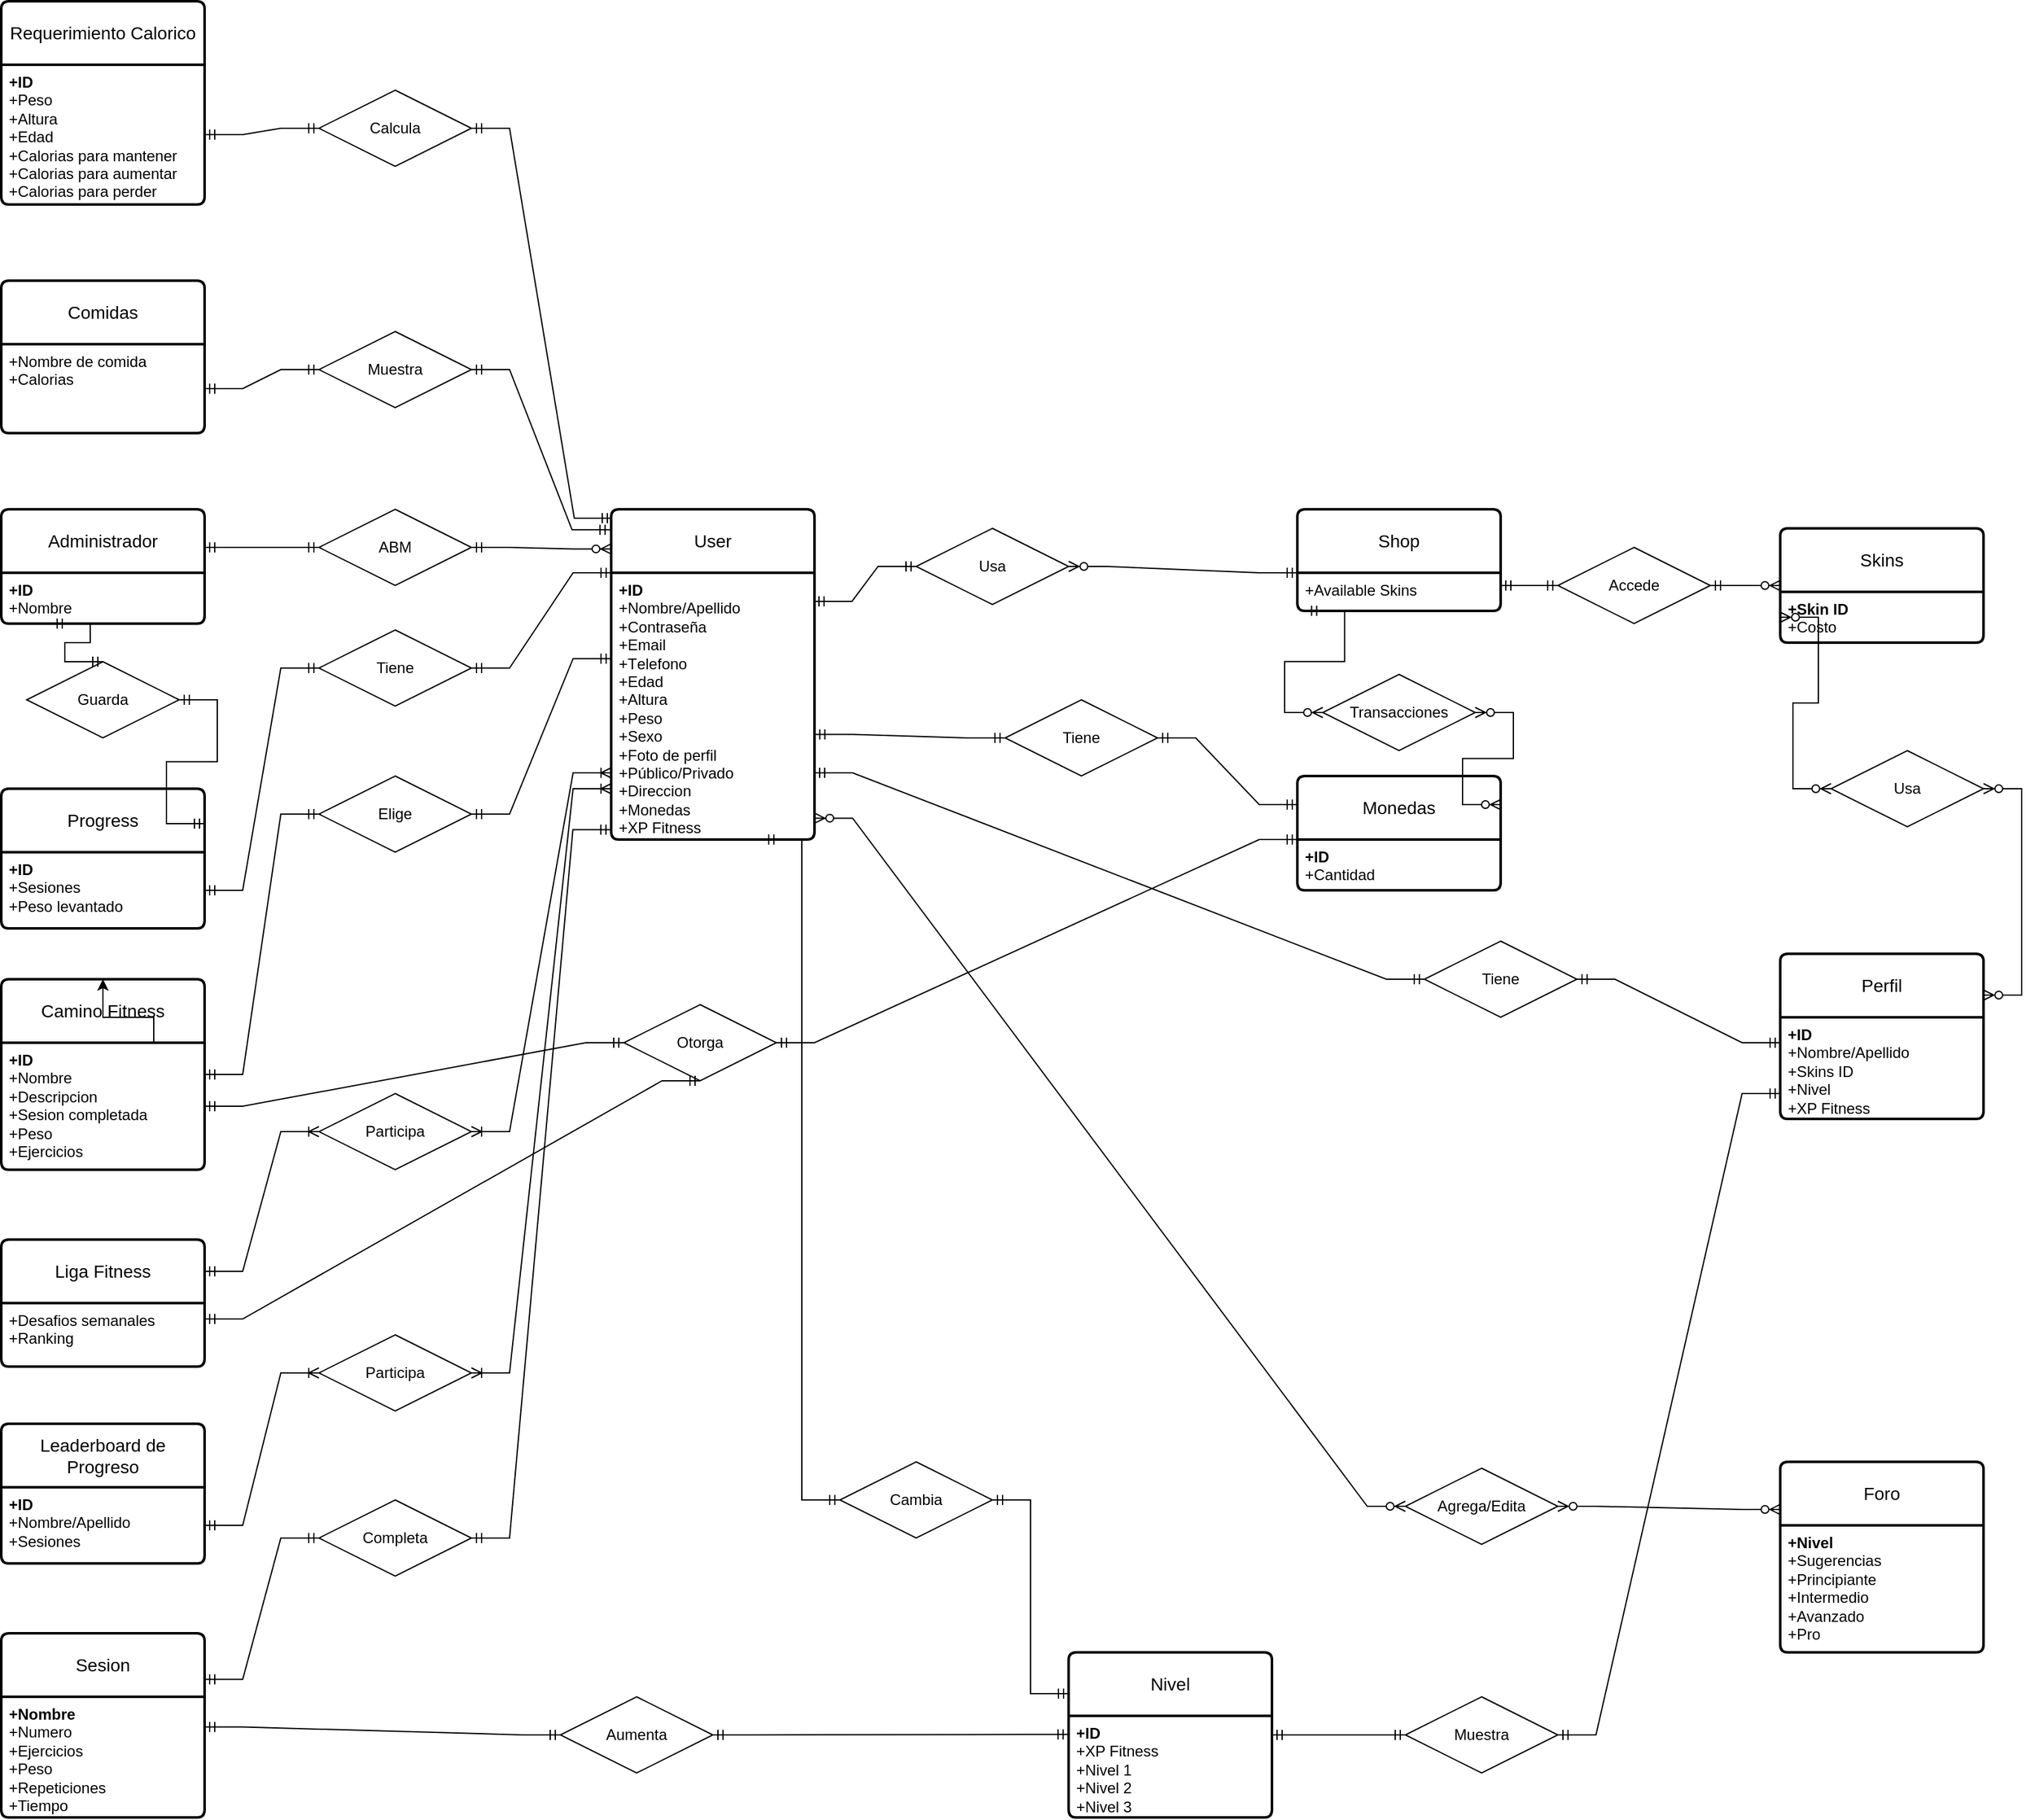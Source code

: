 <mxfile version="26.1.1">
  <diagram name="Page-1" id="UYk_7OX0EDJJeDHEVzLT">
    <mxGraphModel dx="4968" dy="5288" grid="1" gridSize="10" guides="1" tooltips="1" connect="1" arrows="1" fold="1" page="1" pageScale="1" pageWidth="850" pageHeight="1100" math="0" shadow="0">
      <root>
        <mxCell id="0" />
        <mxCell id="1" parent="0" />
        <mxCell id="oUaAyh6fzebVkO_aCxSh-33" value="Administrador" style="swimlane;childLayout=stackLayout;horizontal=1;startSize=50;horizontalStack=0;rounded=1;fontSize=14;fontStyle=0;strokeWidth=2;resizeParent=0;resizeLast=1;shadow=0;dashed=0;align=center;arcSize=4;whiteSpace=wrap;html=1;" parent="1" vertex="1">
          <mxGeometry x="620" y="-1350" width="160" height="90" as="geometry" />
        </mxCell>
        <mxCell id="oUaAyh6fzebVkO_aCxSh-34" value="&lt;b&gt;+ID&lt;/b&gt;&lt;div&gt;+Nombre&lt;/div&gt;" style="align=left;strokeColor=none;fillColor=none;spacingLeft=4;spacingRight=4;fontSize=12;verticalAlign=top;resizable=0;rotatable=0;part=1;html=1;whiteSpace=wrap;" parent="oUaAyh6fzebVkO_aCxSh-33" vertex="1">
          <mxGeometry y="50" width="160" height="40" as="geometry" />
        </mxCell>
        <mxCell id="oUaAyh6fzebVkO_aCxSh-42" style="edgeStyle=orthogonalEdgeStyle;rounded=0;orthogonalLoop=1;jettySize=auto;html=1;exitX=0.5;exitY=1;exitDx=0;exitDy=0;" parent="oUaAyh6fzebVkO_aCxSh-33" source="oUaAyh6fzebVkO_aCxSh-34" target="oUaAyh6fzebVkO_aCxSh-34" edge="1">
          <mxGeometry relative="1" as="geometry" />
        </mxCell>
        <mxCell id="oUaAyh6fzebVkO_aCxSh-35" value="User" style="swimlane;childLayout=stackLayout;horizontal=1;startSize=50;horizontalStack=0;rounded=1;fontSize=14;fontStyle=0;strokeWidth=2;resizeParent=0;resizeLast=1;shadow=0;dashed=0;align=center;arcSize=4;whiteSpace=wrap;html=1;" parent="1" vertex="1">
          <mxGeometry x="1100" y="-1350" width="160" height="260" as="geometry" />
        </mxCell>
        <mxCell id="oUaAyh6fzebVkO_aCxSh-36" value="&lt;div&gt;&lt;span style=&quot;font-family: Arial, sans-serif; white-space-collapse: preserve;&quot;&gt;&lt;b style=&quot;&quot;&gt;&lt;font&gt;+ID&lt;/font&gt;&lt;/b&gt;&lt;/span&gt;&lt;/div&gt;&lt;font&gt;+&lt;span id=&quot;docs-internal-guid-080f4050-7fff-7165-0a26-d0c95ce411ea&quot;&gt;&lt;span style=&quot;background-color: transparent; white-space-collapse: preserve; font-family: Arial, sans-serif; color: light-dark(rgb(0, 0, 0), rgb(255, 255, 255));&quot;&gt;&lt;font style=&quot;&quot;&gt;Nombre/Apellido&lt;/font&gt;&lt;/span&gt;&lt;/span&gt;&lt;/font&gt;&lt;div&gt;&lt;div&gt;&lt;font&gt;&lt;span&gt;&lt;span style=&quot;background-color: transparent; white-space-collapse: preserve; font-family: Arial, sans-serif; color: light-dark(rgb(0, 0, 0), rgb(255, 255, 255));&quot;&gt;+Contraseña&lt;/span&gt;&lt;/span&gt;&lt;/font&gt;&lt;/div&gt;&lt;div&gt;&lt;font&gt;&lt;span style=&quot;background-color: transparent; white-space-collapse: preserve; font-family: Arial, sans-serif; color: light-dark(rgb(0, 0, 0), rgb(255, 255, 255));&quot;&gt;+Email&lt;/span&gt;&lt;/font&gt;&lt;/div&gt;&lt;div&gt;&lt;font&gt;&lt;span style=&quot;background-color: transparent; color: light-dark(rgb(0, 0, 0), rgb(255, 255, 255));&quot;&gt;+T&lt;/span&gt;&lt;span style=&quot;background-color: transparent; white-space-collapse: preserve; font-family: Arial, sans-serif; color: light-dark(rgb(0, 0, 0), rgb(255, 255, 255));&quot;&gt;elefono&lt;/span&gt;&lt;/font&gt;&lt;/div&gt;&lt;div&gt;&lt;font&gt;&lt;span style=&quot;background-color: transparent; white-space-collapse: preserve; font-family: Arial, sans-serif; color: light-dark(rgb(0, 0, 0), rgb(255, 255, 255));&quot;&gt;+Edad&lt;/span&gt;&lt;/font&gt;&lt;/div&gt;&lt;div&gt;&lt;font&gt;&lt;span style=&quot;background-color: transparent; white-space-collapse: preserve; font-family: Arial, sans-serif; color: light-dark(rgb(0, 0, 0), rgb(255, 255, 255));&quot;&gt;+Altura&lt;/span&gt;&lt;/font&gt;&lt;/div&gt;&lt;div&gt;&lt;font&gt;&lt;span style=&quot;background-color: transparent; white-space-collapse: preserve; font-family: Arial, sans-serif; color: light-dark(rgb(0, 0, 0), rgb(255, 255, 255));&quot;&gt;+Peso&lt;/span&gt;&lt;/font&gt;&lt;/div&gt;&lt;div&gt;&lt;font&gt;&lt;span style=&quot;background-color: transparent; white-space-collapse: preserve; font-family: Arial, sans-serif; color: light-dark(rgb(0, 0, 0), rgb(255, 255, 255));&quot;&gt;+Sexo&lt;/span&gt;&lt;/font&gt;&lt;/div&gt;&lt;div&gt;&lt;font&gt;&lt;span style=&quot;background-color: transparent; white-space-collapse: preserve; font-family: Arial, sans-serif; color: light-dark(rgb(0, 0, 0), rgb(255, 255, 255));&quot;&gt;+Foto de perfil&lt;/span&gt;&lt;/font&gt;&lt;/div&gt;&lt;div&gt;&lt;font&gt;&lt;span style=&quot;background-color: transparent; white-space-collapse: preserve; font-family: Arial, sans-serif; color: light-dark(rgb(0, 0, 0), rgb(255, 255, 255));&quot;&gt;+Público/Privado&lt;/span&gt;&lt;/font&gt;&lt;/div&gt;&lt;div&gt;&lt;font&gt;&lt;span style=&quot;background-color: transparent; white-space-collapse: preserve; font-family: Arial, sans-serif; color: light-dark(rgb(0, 0, 0), rgb(255, 255, 255));&quot;&gt;+Direccion&lt;/span&gt;&lt;br&gt;&lt;/font&gt;&lt;/div&gt;&lt;/div&gt;&lt;div&gt;&lt;font&gt;&lt;span style=&quot;background-color: transparent; white-space-collapse: preserve; font-family: Arial, sans-serif; color: light-dark(rgb(0, 0, 0), rgb(255, 255, 255));&quot;&gt;+Monedas&lt;/span&gt;&lt;/font&gt;&lt;/div&gt;&lt;div&gt;&lt;font&gt;&lt;span style=&quot;background-color: transparent; white-space-collapse: preserve; font-family: Arial, sans-serif; color: light-dark(rgb(0, 0, 0), rgb(255, 255, 255));&quot;&gt;+XP Fitness&lt;/span&gt;&lt;/font&gt;&lt;/div&gt;" style="align=left;strokeColor=none;fillColor=none;spacingLeft=4;spacingRight=4;fontSize=12;verticalAlign=top;resizable=0;rotatable=0;part=1;html=1;whiteSpace=wrap;" parent="oUaAyh6fzebVkO_aCxSh-35" vertex="1">
          <mxGeometry y="50" width="160" height="210" as="geometry" />
        </mxCell>
        <mxCell id="oUaAyh6fzebVkO_aCxSh-40" style="edgeStyle=orthogonalEdgeStyle;rounded=0;orthogonalLoop=1;jettySize=auto;html=1;exitX=0.5;exitY=1;exitDx=0;exitDy=0;" parent="oUaAyh6fzebVkO_aCxSh-35" source="oUaAyh6fzebVkO_aCxSh-36" target="oUaAyh6fzebVkO_aCxSh-36" edge="1">
          <mxGeometry relative="1" as="geometry" />
        </mxCell>
        <mxCell id="oUaAyh6fzebVkO_aCxSh-41" style="edgeStyle=orthogonalEdgeStyle;rounded=0;orthogonalLoop=1;jettySize=auto;html=1;exitX=0.5;exitY=1;exitDx=0;exitDy=0;" parent="oUaAyh6fzebVkO_aCxSh-35" source="oUaAyh6fzebVkO_aCxSh-36" target="oUaAyh6fzebVkO_aCxSh-36" edge="1">
          <mxGeometry relative="1" as="geometry" />
        </mxCell>
        <mxCell id="oUaAyh6fzebVkO_aCxSh-38" value="" style="edgeStyle=entityRelationEdgeStyle;fontSize=12;html=1;endArrow=ERzeroToMany;startArrow=ERmandOne;rounded=0;entryX=0;entryY=0.12;entryDx=0;entryDy=0;entryPerimeter=0;" parent="1" source="oUaAyh6fzebVkO_aCxSh-61" target="oUaAyh6fzebVkO_aCxSh-35" edge="1">
          <mxGeometry width="100" height="100" relative="1" as="geometry">
            <mxPoint x="1010" y="-930" as="sourcePoint" />
            <mxPoint x="1100" y="-1320" as="targetPoint" />
          </mxGeometry>
        </mxCell>
        <mxCell id="oUaAyh6fzebVkO_aCxSh-44" value="Progress" style="swimlane;childLayout=stackLayout;horizontal=1;startSize=50;horizontalStack=0;rounded=1;fontSize=14;fontStyle=0;strokeWidth=2;resizeParent=0;resizeLast=1;shadow=0;dashed=0;align=center;arcSize=4;whiteSpace=wrap;html=1;" parent="1" vertex="1">
          <mxGeometry x="620" y="-1130" width="160" height="110" as="geometry" />
        </mxCell>
        <mxCell id="oUaAyh6fzebVkO_aCxSh-45" value="&lt;b&gt;+ID&lt;/b&gt;&lt;br&gt;+Sesiones&lt;br&gt;+Peso levantado" style="align=left;strokeColor=none;fillColor=none;spacingLeft=4;spacingRight=4;fontSize=12;verticalAlign=top;resizable=0;rotatable=0;part=1;html=1;whiteSpace=wrap;" parent="oUaAyh6fzebVkO_aCxSh-44" vertex="1">
          <mxGeometry y="50" width="160" height="60" as="geometry" />
        </mxCell>
        <mxCell id="oUaAyh6fzebVkO_aCxSh-46" value="Foro" style="swimlane;childLayout=stackLayout;horizontal=1;startSize=50;horizontalStack=0;rounded=1;fontSize=14;fontStyle=0;strokeWidth=2;resizeParent=0;resizeLast=1;shadow=0;dashed=0;align=center;arcSize=4;whiteSpace=wrap;html=1;" parent="1" vertex="1">
          <mxGeometry x="2020" y="-600" width="160" height="150" as="geometry" />
        </mxCell>
        <mxCell id="oUaAyh6fzebVkO_aCxSh-47" value="&lt;div&gt;&lt;b&gt;+Nivel&lt;/b&gt;&lt;/div&gt;+Sugerencias&lt;br&gt;+Principiante&lt;br&gt;+Intermedio&lt;div&gt;+Avanzado&lt;/div&gt;&lt;div&gt;+Pro&lt;/div&gt;" style="align=left;strokeColor=none;fillColor=none;spacingLeft=4;spacingRight=4;fontSize=12;verticalAlign=top;resizable=0;rotatable=0;part=1;html=1;whiteSpace=wrap;" parent="oUaAyh6fzebVkO_aCxSh-46" vertex="1">
          <mxGeometry y="50" width="160" height="100" as="geometry" />
        </mxCell>
        <mxCell id="oUaAyh6fzebVkO_aCxSh-50" value="" style="edgeStyle=entityRelationEdgeStyle;fontSize=12;html=1;endArrow=ERmandOne;startArrow=ERmandOne;rounded=0;exitX=1;exitY=0.5;exitDx=0;exitDy=0;entryX=0;entryY=0.5;entryDx=0;entryDy=0;" parent="1" source="oUaAyh6fzebVkO_aCxSh-45" target="oUaAyh6fzebVkO_aCxSh-63" edge="1">
          <mxGeometry width="100" height="100" relative="1" as="geometry">
            <mxPoint x="990" y="-1030" as="sourcePoint" />
            <mxPoint x="1090" y="-1130" as="targetPoint" />
          </mxGeometry>
        </mxCell>
        <mxCell id="oUaAyh6fzebVkO_aCxSh-51" value="Camino Fitness" style="swimlane;childLayout=stackLayout;horizontal=1;startSize=50;horizontalStack=0;rounded=1;fontSize=14;fontStyle=0;strokeWidth=2;resizeParent=0;resizeLast=1;shadow=0;dashed=0;align=center;arcSize=4;whiteSpace=wrap;html=1;" parent="1" vertex="1">
          <mxGeometry x="620" y="-980" width="160" height="150" as="geometry" />
        </mxCell>
        <mxCell id="oUaAyh6fzebVkO_aCxSh-52" value="&lt;b&gt;+ID&lt;/b&gt;&lt;div&gt;+Nombre&lt;/div&gt;&lt;div&gt;+Descripcion&lt;br&gt;+Sesion completada&lt;br&gt;+Peso&lt;div&gt;+Ejercicios&lt;/div&gt;&lt;/div&gt;" style="align=left;strokeColor=none;fillColor=none;spacingLeft=4;spacingRight=4;fontSize=12;verticalAlign=top;resizable=0;rotatable=0;part=1;html=1;whiteSpace=wrap;" parent="oUaAyh6fzebVkO_aCxSh-51" vertex="1">
          <mxGeometry y="50" width="160" height="100" as="geometry" />
        </mxCell>
        <mxCell id="oUaAyh6fzebVkO_aCxSh-70" style="edgeStyle=orthogonalEdgeStyle;rounded=0;orthogonalLoop=1;jettySize=auto;html=1;exitX=0.75;exitY=0;exitDx=0;exitDy=0;" parent="oUaAyh6fzebVkO_aCxSh-51" source="oUaAyh6fzebVkO_aCxSh-52" target="oUaAyh6fzebVkO_aCxSh-51" edge="1">
          <mxGeometry relative="1" as="geometry" />
        </mxCell>
        <mxCell id="oUaAyh6fzebVkO_aCxSh-56" value="" style="edgeStyle=entityRelationEdgeStyle;fontSize=12;html=1;endArrow=ERmandOne;startArrow=ERmandOne;rounded=0;entryX=0;entryY=0.5;entryDx=0;entryDy=0;exitX=1;exitY=0.25;exitDx=0;exitDy=0;" parent="1" source="oUaAyh6fzebVkO_aCxSh-52" target="oUaAyh6fzebVkO_aCxSh-68" edge="1">
          <mxGeometry width="100" height="100" relative="1" as="geometry">
            <mxPoint x="970" y="-730" as="sourcePoint" />
            <mxPoint x="1070" y="-830" as="targetPoint" />
          </mxGeometry>
        </mxCell>
        <mxCell id="SsLR1r1AspN_L6EVD4On-16" value="Liga Fitness" style="swimlane;childLayout=stackLayout;horizontal=1;startSize=50;horizontalStack=0;rounded=1;fontSize=14;fontStyle=0;strokeWidth=2;resizeParent=0;resizeLast=1;shadow=0;dashed=0;align=center;arcSize=4;whiteSpace=wrap;html=1;" parent="1" vertex="1">
          <mxGeometry x="620" y="-775" width="160" height="100" as="geometry" />
        </mxCell>
        <mxCell id="SsLR1r1AspN_L6EVD4On-17" value="+Desafios semanales&lt;br&gt;+Ranking" style="align=left;strokeColor=none;fillColor=none;spacingLeft=4;spacingRight=4;fontSize=12;verticalAlign=top;resizable=0;rotatable=0;part=1;html=1;whiteSpace=wrap;" parent="SsLR1r1AspN_L6EVD4On-16" vertex="1">
          <mxGeometry y="50" width="160" height="50" as="geometry" />
        </mxCell>
        <mxCell id="SsLR1r1AspN_L6EVD4On-19" value="Skins" style="swimlane;childLayout=stackLayout;horizontal=1;startSize=50;horizontalStack=0;rounded=1;fontSize=14;fontStyle=0;strokeWidth=2;resizeParent=0;resizeLast=1;shadow=0;dashed=0;align=center;arcSize=4;whiteSpace=wrap;html=1;" parent="1" vertex="1">
          <mxGeometry x="2020" y="-1335" width="160" height="90" as="geometry" />
        </mxCell>
        <mxCell id="SsLR1r1AspN_L6EVD4On-20" value="&lt;b&gt;+Skin ID&lt;/b&gt;&lt;div&gt;+Costo&lt;/div&gt;" style="align=left;strokeColor=none;fillColor=none;spacingLeft=4;spacingRight=4;fontSize=12;verticalAlign=top;resizable=0;rotatable=0;part=1;html=1;whiteSpace=wrap;" parent="SsLR1r1AspN_L6EVD4On-19" vertex="1">
          <mxGeometry y="50" width="160" height="40" as="geometry" />
        </mxCell>
        <mxCell id="SsLR1r1AspN_L6EVD4On-21" value="Monedas" style="swimlane;childLayout=stackLayout;horizontal=1;startSize=50;horizontalStack=0;rounded=1;fontSize=14;fontStyle=0;strokeWidth=2;resizeParent=0;resizeLast=1;shadow=0;dashed=0;align=center;arcSize=4;whiteSpace=wrap;html=1;" parent="1" vertex="1">
          <mxGeometry x="1640" y="-1140" width="160" height="90" as="geometry" />
        </mxCell>
        <mxCell id="SsLR1r1AspN_L6EVD4On-22" value="&lt;b&gt;+ID&lt;/b&gt;&lt;div&gt;+Cantidad&lt;/div&gt;" style="align=left;strokeColor=none;fillColor=none;spacingLeft=4;spacingRight=4;fontSize=12;verticalAlign=top;resizable=0;rotatable=0;part=1;html=1;whiteSpace=wrap;" parent="SsLR1r1AspN_L6EVD4On-21" vertex="1">
          <mxGeometry y="50" width="160" height="40" as="geometry" />
        </mxCell>
        <mxCell id="b5f6QTeWD_Qw4PzaojQV-12" style="edgeStyle=orthogonalEdgeStyle;rounded=0;orthogonalLoop=1;jettySize=auto;html=1;exitX=0.5;exitY=1;exitDx=0;exitDy=0;" parent="SsLR1r1AspN_L6EVD4On-21" source="SsLR1r1AspN_L6EVD4On-22" target="SsLR1r1AspN_L6EVD4On-22" edge="1">
          <mxGeometry relative="1" as="geometry" />
        </mxCell>
        <mxCell id="SsLR1r1AspN_L6EVD4On-23" value="Nivel" style="swimlane;childLayout=stackLayout;horizontal=1;startSize=50;horizontalStack=0;rounded=1;fontSize=14;fontStyle=0;strokeWidth=2;resizeParent=0;resizeLast=1;shadow=0;dashed=0;align=center;arcSize=4;whiteSpace=wrap;html=1;" parent="1" vertex="1">
          <mxGeometry x="1460" y="-450" width="160" height="130" as="geometry" />
        </mxCell>
        <mxCell id="SsLR1r1AspN_L6EVD4On-24" value="&lt;b&gt;+ID&lt;/b&gt;&lt;div&gt;+XP Fitness&lt;/div&gt;&lt;div&gt;+Nivel 1&lt;/div&gt;&lt;div&gt;+Nivel 2&lt;/div&gt;&lt;div&gt;+Nivel 3&lt;/div&gt;" style="align=left;strokeColor=none;fillColor=none;spacingLeft=4;spacingRight=4;fontSize=12;verticalAlign=top;resizable=0;rotatable=0;part=1;html=1;whiteSpace=wrap;" parent="SsLR1r1AspN_L6EVD4On-23" vertex="1">
          <mxGeometry y="50" width="160" height="80" as="geometry" />
        </mxCell>
        <mxCell id="oUaAyh6fzebVkO_aCxSh-61" value="ABM" style="shape=rhombus;perimeter=rhombusPerimeter;whiteSpace=wrap;html=1;align=center;" parent="1" vertex="1">
          <mxGeometry x="870" y="-1350" width="120" height="60" as="geometry" />
        </mxCell>
        <mxCell id="oUaAyh6fzebVkO_aCxSh-62" value="" style="edgeStyle=entityRelationEdgeStyle;fontSize=12;html=1;endArrow=ERmandOne;startArrow=ERmandOne;rounded=0;entryX=0;entryY=0.5;entryDx=0;entryDy=0;" parent="1" target="oUaAyh6fzebVkO_aCxSh-61" edge="1">
          <mxGeometry width="100" height="100" relative="1" as="geometry">
            <mxPoint x="780" y="-1320" as="sourcePoint" />
            <mxPoint x="880" y="-1270" as="targetPoint" />
          </mxGeometry>
        </mxCell>
        <mxCell id="oUaAyh6fzebVkO_aCxSh-63" value="Tiene" style="shape=rhombus;perimeter=rhombusPerimeter;whiteSpace=wrap;html=1;align=center;" parent="1" vertex="1">
          <mxGeometry x="870" y="-1255" width="120" height="60" as="geometry" />
        </mxCell>
        <mxCell id="oUaAyh6fzebVkO_aCxSh-64" value="" style="edgeStyle=entityRelationEdgeStyle;fontSize=12;html=1;endArrow=ERmandOne;startArrow=ERmandOne;rounded=0;entryX=0;entryY=0;entryDx=0;entryDy=0;exitX=1;exitY=0.5;exitDx=0;exitDy=0;" parent="1" source="oUaAyh6fzebVkO_aCxSh-63" target="oUaAyh6fzebVkO_aCxSh-36" edge="1">
          <mxGeometry width="100" height="100" relative="1" as="geometry">
            <mxPoint x="970" y="-1150" as="sourcePoint" />
            <mxPoint x="1070" y="-1250" as="targetPoint" />
          </mxGeometry>
        </mxCell>
        <mxCell id="oUaAyh6fzebVkO_aCxSh-65" value="Guarda" style="shape=rhombus;perimeter=rhombusPerimeter;whiteSpace=wrap;html=1;align=center;" parent="1" vertex="1">
          <mxGeometry x="640" y="-1230" width="120" height="60" as="geometry" />
        </mxCell>
        <mxCell id="oUaAyh6fzebVkO_aCxSh-66" value="" style="edgeStyle=entityRelationEdgeStyle;fontSize=12;html=1;endArrow=ERmandOne;startArrow=ERmandOne;rounded=0;entryX=0.25;entryY=1;entryDx=0;entryDy=0;exitX=0.5;exitY=0;exitDx=0;exitDy=0;" parent="1" source="oUaAyh6fzebVkO_aCxSh-65" target="oUaAyh6fzebVkO_aCxSh-34" edge="1">
          <mxGeometry width="100" height="100" relative="1" as="geometry">
            <mxPoint x="610" y="-1140" as="sourcePoint" />
            <mxPoint x="710" y="-1240" as="targetPoint" />
          </mxGeometry>
        </mxCell>
        <mxCell id="oUaAyh6fzebVkO_aCxSh-67" value="" style="edgeStyle=entityRelationEdgeStyle;fontSize=12;html=1;endArrow=ERmandOne;startArrow=ERmandOne;rounded=0;entryX=1;entryY=0.5;entryDx=0;entryDy=0;exitX=1;exitY=0.25;exitDx=0;exitDy=0;" parent="1" source="oUaAyh6fzebVkO_aCxSh-44" target="oUaAyh6fzebVkO_aCxSh-65" edge="1">
          <mxGeometry width="100" height="100" relative="1" as="geometry">
            <mxPoint x="740" y="-1110" as="sourcePoint" />
            <mxPoint x="840" y="-1210" as="targetPoint" />
          </mxGeometry>
        </mxCell>
        <mxCell id="oUaAyh6fzebVkO_aCxSh-68" value="Elige" style="shape=rhombus;perimeter=rhombusPerimeter;whiteSpace=wrap;html=1;align=center;" parent="1" vertex="1">
          <mxGeometry x="870" y="-1140" width="120" height="60" as="geometry" />
        </mxCell>
        <mxCell id="oUaAyh6fzebVkO_aCxSh-69" value="" style="edgeStyle=entityRelationEdgeStyle;fontSize=12;html=1;endArrow=ERmandOne;startArrow=ERmandOne;rounded=0;entryX=0;entryY=0.322;entryDx=0;entryDy=0;exitX=1;exitY=0.5;exitDx=0;exitDy=0;entryPerimeter=0;" parent="1" source="oUaAyh6fzebVkO_aCxSh-68" target="oUaAyh6fzebVkO_aCxSh-36" edge="1">
          <mxGeometry width="100" height="100" relative="1" as="geometry">
            <mxPoint x="970" y="-1030" as="sourcePoint" />
            <mxPoint x="1070" y="-1130" as="targetPoint" />
          </mxGeometry>
        </mxCell>
        <mxCell id="oUaAyh6fzebVkO_aCxSh-71" value="Sesion" style="swimlane;childLayout=stackLayout;horizontal=1;startSize=50;horizontalStack=0;rounded=1;fontSize=14;fontStyle=0;strokeWidth=2;resizeParent=0;resizeLast=1;shadow=0;dashed=0;align=center;arcSize=4;whiteSpace=wrap;html=1;" parent="1" vertex="1">
          <mxGeometry x="620" y="-465" width="160" height="145" as="geometry" />
        </mxCell>
        <mxCell id="oUaAyh6fzebVkO_aCxSh-72" value="&lt;div&gt;&lt;b&gt;+Nombre&lt;/b&gt;&lt;/div&gt;+Numero&lt;br&gt;+Ejercicios&lt;br&gt;+Peso&lt;div&gt;+Repeticiones&lt;/div&gt;&lt;div&gt;+Tiempo&lt;/div&gt;" style="align=left;strokeColor=none;fillColor=none;spacingLeft=4;spacingRight=4;fontSize=12;verticalAlign=top;resizable=0;rotatable=0;part=1;html=1;whiteSpace=wrap;" parent="oUaAyh6fzebVkO_aCxSh-71" vertex="1">
          <mxGeometry y="50" width="160" height="95" as="geometry" />
        </mxCell>
        <mxCell id="BNuAfsL2zRtvotmAR6Vj-2" value="" style="edgeStyle=entityRelationEdgeStyle;fontSize=12;html=1;endArrow=ERzeroToMany;startArrow=ERmandOne;rounded=0;entryX=1;entryY=0.5;entryDx=0;entryDy=0;exitX=0;exitY=0;exitDx=0;exitDy=0;" parent="1" source="b5f6QTeWD_Qw4PzaojQV-11" target="BNuAfsL2zRtvotmAR6Vj-1" edge="1">
          <mxGeometry width="100" height="100" relative="1" as="geometry">
            <mxPoint x="1640" y="-1320" as="sourcePoint" />
            <mxPoint x="1260" y="-1200" as="targetPoint" />
          </mxGeometry>
        </mxCell>
        <mxCell id="BNuAfsL2zRtvotmAR6Vj-1" value="Usa" style="shape=rhombus;perimeter=rhombusPerimeter;whiteSpace=wrap;html=1;align=center;" parent="1" vertex="1">
          <mxGeometry x="1340" y="-1335" width="120" height="60" as="geometry" />
        </mxCell>
        <mxCell id="BNuAfsL2zRtvotmAR6Vj-4" value="Tiene" style="shape=rhombus;perimeter=rhombusPerimeter;whiteSpace=wrap;html=1;align=center;" parent="1" vertex="1">
          <mxGeometry x="1410" y="-1200" width="120" height="60" as="geometry" />
        </mxCell>
        <mxCell id="BNuAfsL2zRtvotmAR6Vj-6" value="" style="edgeStyle=entityRelationEdgeStyle;fontSize=12;html=1;endArrow=ERmandOne;startArrow=ERmandOne;rounded=0;exitX=1.001;exitY=0.606;exitDx=0;exitDy=0;exitPerimeter=0;entryX=0;entryY=0.5;entryDx=0;entryDy=0;" parent="1" source="oUaAyh6fzebVkO_aCxSh-36" target="BNuAfsL2zRtvotmAR6Vj-4" edge="1">
          <mxGeometry width="100" height="100" relative="1" as="geometry">
            <mxPoint x="1270" y="-1060" as="sourcePoint" />
            <mxPoint x="1360" y="-1160" as="targetPoint" />
          </mxGeometry>
        </mxCell>
        <mxCell id="BNuAfsL2zRtvotmAR6Vj-7" value="" style="edgeStyle=entityRelationEdgeStyle;fontSize=12;html=1;endArrow=ERmandOne;startArrow=ERmandOne;rounded=0;entryX=0;entryY=0.25;entryDx=0;entryDy=0;exitX=1;exitY=0.5;exitDx=0;exitDy=0;" parent="1" source="BNuAfsL2zRtvotmAR6Vj-4" target="SsLR1r1AspN_L6EVD4On-21" edge="1">
          <mxGeometry width="100" height="100" relative="1" as="geometry">
            <mxPoint x="1400" y="-1010" as="sourcePoint" />
            <mxPoint x="1500" y="-1110" as="targetPoint" />
          </mxGeometry>
        </mxCell>
        <mxCell id="BNuAfsL2zRtvotmAR6Vj-8" value="Completa" style="shape=rhombus;perimeter=rhombusPerimeter;whiteSpace=wrap;html=1;align=center;" parent="1" vertex="1">
          <mxGeometry x="870" y="-570" width="120" height="60" as="geometry" />
        </mxCell>
        <mxCell id="BNuAfsL2zRtvotmAR6Vj-9" value="" style="edgeStyle=entityRelationEdgeStyle;fontSize=12;html=1;endArrow=ERmandOne;startArrow=ERmandOne;rounded=0;exitX=-0.001;exitY=0.963;exitDx=0;exitDy=0;entryX=1;entryY=0.5;entryDx=0;entryDy=0;exitPerimeter=0;" parent="1" source="oUaAyh6fzebVkO_aCxSh-36" target="BNuAfsL2zRtvotmAR6Vj-8" edge="1">
          <mxGeometry width="100" height="100" relative="1" as="geometry">
            <mxPoint x="1160" y="-1020" as="sourcePoint" />
            <mxPoint x="1130" y="-720" as="targetPoint" />
            <Array as="points">
              <mxPoint x="1080" y="-1010" />
              <mxPoint x="1000" y="-1000" />
            </Array>
          </mxGeometry>
        </mxCell>
        <mxCell id="BNuAfsL2zRtvotmAR6Vj-10" value="" style="edgeStyle=entityRelationEdgeStyle;fontSize=12;html=1;endArrow=ERmandOne;startArrow=ERmandOne;rounded=0;exitX=1;exitY=0.25;exitDx=0;exitDy=0;entryX=0;entryY=0.5;entryDx=0;entryDy=0;" parent="1" source="oUaAyh6fzebVkO_aCxSh-71" target="BNuAfsL2zRtvotmAR6Vj-8" edge="1">
          <mxGeometry width="100" height="100" relative="1" as="geometry">
            <mxPoint x="870" y="-428.75" as="sourcePoint" />
            <mxPoint x="1290" y="-795" as="targetPoint" />
          </mxGeometry>
        </mxCell>
        <mxCell id="BNuAfsL2zRtvotmAR6Vj-11" value="Participa" style="shape=rhombus;perimeter=rhombusPerimeter;whiteSpace=wrap;html=1;align=center;" parent="1" vertex="1">
          <mxGeometry x="870" y="-890" width="120" height="60" as="geometry" />
        </mxCell>
        <mxCell id="BNuAfsL2zRtvotmAR6Vj-12" value="" style="edgeStyle=entityRelationEdgeStyle;fontSize=12;html=1;endArrow=ERmandOne;startArrow=ERmandOne;rounded=0;entryX=0;entryY=0.5;entryDx=0;entryDy=0;exitX=0.997;exitY=0.107;exitDx=0;exitDy=0;exitPerimeter=0;" parent="1" source="oUaAyh6fzebVkO_aCxSh-36" target="BNuAfsL2zRtvotmAR6Vj-1" edge="1">
          <mxGeometry width="100" height="100" relative="1" as="geometry">
            <mxPoint x="1270" y="-1140" as="sourcePoint" />
            <mxPoint x="1370" y="-1240" as="targetPoint" />
          </mxGeometry>
        </mxCell>
        <mxCell id="BNuAfsL2zRtvotmAR6Vj-15" value="Accede" style="shape=rhombus;perimeter=rhombusPerimeter;whiteSpace=wrap;html=1;align=center;" parent="1" vertex="1">
          <mxGeometry x="1845" y="-1320" width="120" height="60" as="geometry" />
        </mxCell>
        <mxCell id="BNuAfsL2zRtvotmAR6Vj-17" value="" style="edgeStyle=entityRelationEdgeStyle;fontSize=12;html=1;endArrow=ERzeroToMany;startArrow=ERmandOne;rounded=0;entryX=0;entryY=0.5;entryDx=0;entryDy=0;exitX=1;exitY=0.5;exitDx=0;exitDy=0;" parent="1" source="BNuAfsL2zRtvotmAR6Vj-15" target="SsLR1r1AspN_L6EVD4On-19" edge="1">
          <mxGeometry width="100" height="100" relative="1" as="geometry">
            <mxPoint x="1890" y="-1305" as="sourcePoint" />
            <mxPoint x="1930" y="-1190" as="targetPoint" />
          </mxGeometry>
        </mxCell>
        <mxCell id="BNuAfsL2zRtvotmAR6Vj-18" value="Agrega/Edita" style="shape=rhombus;perimeter=rhombusPerimeter;whiteSpace=wrap;html=1;align=center;" parent="1" vertex="1">
          <mxGeometry x="1725" y="-595" width="120" height="60" as="geometry" />
        </mxCell>
        <mxCell id="BNuAfsL2zRtvotmAR6Vj-20" value="" style="edgeStyle=entityRelationEdgeStyle;fontSize=12;html=1;endArrow=ERzeroToMany;endFill=1;startArrow=ERzeroToMany;rounded=0;entryX=0;entryY=0.5;entryDx=0;entryDy=0;exitX=1;exitY=0.92;exitDx=0;exitDy=0;exitPerimeter=0;" parent="1" source="oUaAyh6fzebVkO_aCxSh-36" target="BNuAfsL2zRtvotmAR6Vj-18" edge="1">
          <mxGeometry width="100" height="100" relative="1" as="geometry">
            <mxPoint x="1270" y="-1020" as="sourcePoint" />
            <mxPoint x="1370" y="-1120" as="targetPoint" />
          </mxGeometry>
        </mxCell>
        <mxCell id="BNuAfsL2zRtvotmAR6Vj-21" value="" style="edgeStyle=entityRelationEdgeStyle;fontSize=12;html=1;endArrow=ERzeroToMany;endFill=1;startArrow=ERzeroToMany;rounded=0;entryX=0;entryY=0.25;entryDx=0;entryDy=0;exitX=1;exitY=0.5;exitDx=0;exitDy=0;" parent="1" source="BNuAfsL2zRtvotmAR6Vj-18" target="oUaAyh6fzebVkO_aCxSh-46" edge="1">
          <mxGeometry width="100" height="100" relative="1" as="geometry">
            <mxPoint x="1340" y="-615" as="sourcePoint" />
            <mxPoint x="1440" y="-715" as="targetPoint" />
          </mxGeometry>
        </mxCell>
        <mxCell id="BNuAfsL2zRtvotmAR6Vj-23" value="Cambia" style="shape=rhombus;perimeter=rhombusPerimeter;whiteSpace=wrap;html=1;align=center;" parent="1" vertex="1">
          <mxGeometry x="1280" y="-600" width="120" height="60" as="geometry" />
        </mxCell>
        <mxCell id="BNuAfsL2zRtvotmAR6Vj-24" value="" style="edgeStyle=entityRelationEdgeStyle;fontSize=12;html=1;endArrow=ERmandOne;startArrow=ERmandOne;rounded=0;entryX=0.75;entryY=1;entryDx=0;entryDy=0;exitX=0;exitY=0.5;exitDx=0;exitDy=0;" parent="1" source="BNuAfsL2zRtvotmAR6Vj-23" target="oUaAyh6fzebVkO_aCxSh-36" edge="1">
          <mxGeometry width="100" height="100" relative="1" as="geometry">
            <mxPoint x="1150" y="-960" as="sourcePoint" />
            <mxPoint x="1250" y="-1060" as="targetPoint" />
          </mxGeometry>
        </mxCell>
        <mxCell id="BNuAfsL2zRtvotmAR6Vj-25" value="" style="edgeStyle=entityRelationEdgeStyle;fontSize=12;html=1;endArrow=ERmandOne;startArrow=ERmandOne;rounded=0;entryX=1;entryY=0.5;entryDx=0;entryDy=0;exitX=0;exitY=0.25;exitDx=0;exitDy=0;" parent="1" source="SsLR1r1AspN_L6EVD4On-23" target="BNuAfsL2zRtvotmAR6Vj-23" edge="1">
          <mxGeometry width="100" height="100" relative="1" as="geometry">
            <mxPoint x="1460" y="-675" as="sourcePoint" />
            <mxPoint x="1430" y="-775" as="targetPoint" />
          </mxGeometry>
        </mxCell>
        <mxCell id="BNuAfsL2zRtvotmAR6Vj-26" value="Aumenta" style="shape=rhombus;perimeter=rhombusPerimeter;whiteSpace=wrap;html=1;align=center;" parent="1" vertex="1">
          <mxGeometry x="1060" y="-415" width="120" height="60" as="geometry" />
        </mxCell>
        <mxCell id="BNuAfsL2zRtvotmAR6Vj-28" value="" style="edgeStyle=entityRelationEdgeStyle;fontSize=12;html=1;endArrow=ERmandOne;startArrow=ERmandOne;rounded=0;entryX=0;entryY=0.5;entryDx=0;entryDy=0;exitX=1;exitY=0.25;exitDx=0;exitDy=0;" parent="1" source="oUaAyh6fzebVkO_aCxSh-72" target="BNuAfsL2zRtvotmAR6Vj-26" edge="1">
          <mxGeometry width="100" height="100" relative="1" as="geometry">
            <mxPoint x="870" y="-384.98" as="sourcePoint" />
            <mxPoint x="1240" y="-685" as="targetPoint" />
          </mxGeometry>
        </mxCell>
        <mxCell id="BNuAfsL2zRtvotmAR6Vj-29" value="" style="edgeStyle=entityRelationEdgeStyle;fontSize=12;html=1;endArrow=ERmandOne;startArrow=ERmandOne;rounded=0;exitX=1;exitY=0.5;exitDx=0;exitDy=0;entryX=-0.002;entryY=0.183;entryDx=0;entryDy=0;entryPerimeter=0;" parent="1" source="BNuAfsL2zRtvotmAR6Vj-26" target="SsLR1r1AspN_L6EVD4On-24" edge="1">
          <mxGeometry width="100" height="100" relative="1" as="geometry">
            <mxPoint x="1300" y="-725" as="sourcePoint" />
            <mxPoint x="1400" y="-825" as="targetPoint" />
          </mxGeometry>
        </mxCell>
        <mxCell id="BNuAfsL2zRtvotmAR6Vj-31" value="" style="edgeStyle=entityRelationEdgeStyle;fontSize=12;html=1;endArrow=ERmandOne;startArrow=ERmandOne;rounded=0;entryX=0;entryY=0.5;entryDx=0;entryDy=0;exitX=1;exitY=0.5;exitDx=0;exitDy=0;" parent="1" target="BNuAfsL2zRtvotmAR6Vj-15" edge="1">
          <mxGeometry width="100" height="100" relative="1" as="geometry">
            <mxPoint x="1800" y="-1290" as="sourcePoint" />
            <mxPoint x="1930" y="-1330" as="targetPoint" />
          </mxGeometry>
        </mxCell>
        <mxCell id="BNuAfsL2zRtvotmAR6Vj-32" value="Transacciones" style="shape=rhombus;perimeter=rhombusPerimeter;whiteSpace=wrap;html=1;align=center;" parent="1" vertex="1">
          <mxGeometry x="1660" y="-1220" width="120" height="60" as="geometry" />
        </mxCell>
        <mxCell id="BNuAfsL2zRtvotmAR6Vj-33" value="" style="edgeStyle=entityRelationEdgeStyle;fontSize=12;html=1;endArrow=ERzeroToMany;startArrow=ERmandOne;rounded=0;entryX=0;entryY=0.5;entryDx=0;entryDy=0;exitX=0.045;exitY=0.995;exitDx=0;exitDy=0;exitPerimeter=0;" parent="1" source="b5f6QTeWD_Qw4PzaojQV-11" target="BNuAfsL2zRtvotmAR6Vj-32" edge="1">
          <mxGeometry width="100" height="100" relative="1" as="geometry">
            <mxPoint x="1640" y="-1230" as="sourcePoint" />
            <mxPoint x="1870" y="-1190" as="targetPoint" />
          </mxGeometry>
        </mxCell>
        <mxCell id="BNuAfsL2zRtvotmAR6Vj-34" value="" style="edgeStyle=entityRelationEdgeStyle;fontSize=12;html=1;endArrow=ERzeroToMany;endFill=1;startArrow=ERzeroToMany;rounded=0;entryX=1;entryY=0.5;entryDx=0;entryDy=0;exitX=1;exitY=0.25;exitDx=0;exitDy=0;" parent="1" source="SsLR1r1AspN_L6EVD4On-21" target="BNuAfsL2zRtvotmAR6Vj-32" edge="1">
          <mxGeometry width="100" height="100" relative="1" as="geometry">
            <mxPoint x="1770" y="-1090" as="sourcePoint" />
            <mxPoint x="1870" y="-1190" as="targetPoint" />
          </mxGeometry>
        </mxCell>
        <mxCell id="b5f6QTeWD_Qw4PzaojQV-5" value="Perfil" style="swimlane;childLayout=stackLayout;horizontal=1;startSize=50;horizontalStack=0;rounded=1;fontSize=14;fontStyle=0;strokeWidth=2;resizeParent=0;resizeLast=1;shadow=0;dashed=0;align=center;arcSize=4;whiteSpace=wrap;html=1;" parent="1" vertex="1">
          <mxGeometry x="2020" y="-1000" width="160" height="130" as="geometry" />
        </mxCell>
        <mxCell id="b5f6QTeWD_Qw4PzaojQV-6" value="&lt;b&gt;+ID&lt;/b&gt;&lt;br&gt;+Nombre/Apellido&lt;div&gt;+Skins ID&lt;/div&gt;&lt;div&gt;+Nivel&lt;/div&gt;&lt;div&gt;+XP Fitness&lt;br&gt;&lt;div&gt;&lt;br&gt;&lt;/div&gt;&lt;/div&gt;" style="align=left;strokeColor=none;fillColor=none;spacingLeft=4;spacingRight=4;fontSize=12;verticalAlign=top;resizable=0;rotatable=0;part=1;html=1;whiteSpace=wrap;" parent="b5f6QTeWD_Qw4PzaojQV-5" vertex="1">
          <mxGeometry y="50" width="160" height="80" as="geometry" />
        </mxCell>
        <mxCell id="b5f6QTeWD_Qw4PzaojQV-10" value="Shop" style="swimlane;childLayout=stackLayout;horizontal=1;startSize=50;horizontalStack=0;rounded=1;fontSize=14;fontStyle=0;strokeWidth=2;resizeParent=0;resizeLast=1;shadow=0;dashed=0;align=center;arcSize=4;whiteSpace=wrap;html=1;" parent="1" vertex="1">
          <mxGeometry x="1640" y="-1350" width="160" height="80" as="geometry" />
        </mxCell>
        <mxCell id="b5f6QTeWD_Qw4PzaojQV-11" value="&lt;div&gt;+Available Skins&lt;/div&gt;" style="align=left;strokeColor=none;fillColor=none;spacingLeft=4;spacingRight=4;fontSize=12;verticalAlign=top;resizable=0;rotatable=0;part=1;html=1;whiteSpace=wrap;" parent="b5f6QTeWD_Qw4PzaojQV-10" vertex="1">
          <mxGeometry y="50" width="160" height="30" as="geometry" />
        </mxCell>
        <mxCell id="b5f6QTeWD_Qw4PzaojQV-14" value="Tiene" style="shape=rhombus;perimeter=rhombusPerimeter;whiteSpace=wrap;html=1;align=center;" parent="1" vertex="1">
          <mxGeometry x="1740" y="-1010" width="120" height="60" as="geometry" />
        </mxCell>
        <mxCell id="b5f6QTeWD_Qw4PzaojQV-16" value="" style="edgeStyle=entityRelationEdgeStyle;fontSize=12;html=1;endArrow=ERzeroToMany;endFill=1;startArrow=ERzeroToMany;rounded=0;entryX=0;entryY=0.5;entryDx=0;entryDy=0;exitX=0;exitY=0.5;exitDx=0;exitDy=0;" parent="1" source="b5f6QTeWD_Qw4PzaojQV-15" target="SsLR1r1AspN_L6EVD4On-20" edge="1">
          <mxGeometry width="100" height="100" relative="1" as="geometry">
            <mxPoint x="2000" y="-1110" as="sourcePoint" />
            <mxPoint x="2100" y="-1210" as="targetPoint" />
          </mxGeometry>
        </mxCell>
        <mxCell id="b5f6QTeWD_Qw4PzaojQV-17" value="" style="edgeStyle=entityRelationEdgeStyle;fontSize=12;html=1;endArrow=ERzeroToMany;endFill=1;startArrow=ERzeroToMany;rounded=0;entryX=1;entryY=0.5;entryDx=0;entryDy=0;exitX=1;exitY=0.25;exitDx=0;exitDy=0;" parent="1" source="b5f6QTeWD_Qw4PzaojQV-5" target="b5f6QTeWD_Qw4PzaojQV-15" edge="1">
          <mxGeometry width="100" height="100" relative="1" as="geometry">
            <mxPoint x="2100" y="-1000" as="sourcePoint" />
            <mxPoint x="2100" y="-1245" as="targetPoint" />
          </mxGeometry>
        </mxCell>
        <mxCell id="b5f6QTeWD_Qw4PzaojQV-15" value="Usa" style="shape=rhombus;perimeter=rhombusPerimeter;whiteSpace=wrap;html=1;align=center;" parent="1" vertex="1">
          <mxGeometry x="2060" y="-1160" width="120" height="60" as="geometry" />
        </mxCell>
        <mxCell id="b5f6QTeWD_Qw4PzaojQV-18" value="" style="edgeStyle=entityRelationEdgeStyle;fontSize=12;html=1;endArrow=ERmandOne;startArrow=ERmandOne;rounded=0;exitX=1;exitY=0.75;exitDx=0;exitDy=0;entryX=0;entryY=0.5;entryDx=0;entryDy=0;" parent="1" source="oUaAyh6fzebVkO_aCxSh-36" target="b5f6QTeWD_Qw4PzaojQV-14" edge="1">
          <mxGeometry width="100" height="100" relative="1" as="geometry">
            <mxPoint x="1700" y="-840" as="sourcePoint" />
            <mxPoint x="1800" y="-940" as="targetPoint" />
          </mxGeometry>
        </mxCell>
        <mxCell id="b5f6QTeWD_Qw4PzaojQV-19" value="" style="edgeStyle=entityRelationEdgeStyle;fontSize=12;html=1;endArrow=ERmandOne;startArrow=ERmandOne;rounded=0;entryX=0;entryY=0.25;entryDx=0;entryDy=0;exitX=1;exitY=0.5;exitDx=0;exitDy=0;" parent="1" source="b5f6QTeWD_Qw4PzaojQV-14" target="b5f6QTeWD_Qw4PzaojQV-6" edge="1">
          <mxGeometry width="100" height="100" relative="1" as="geometry">
            <mxPoint x="1700" y="-840" as="sourcePoint" />
            <mxPoint x="1800" y="-940" as="targetPoint" />
          </mxGeometry>
        </mxCell>
        <mxCell id="b5f6QTeWD_Qw4PzaojQV-21" value="Muestra" style="shape=rhombus;perimeter=rhombusPerimeter;whiteSpace=wrap;html=1;align=center;" parent="1" vertex="1">
          <mxGeometry x="1725" y="-415" width="120" height="60" as="geometry" />
        </mxCell>
        <mxCell id="b5f6QTeWD_Qw4PzaojQV-22" value="" style="edgeStyle=entityRelationEdgeStyle;fontSize=12;html=1;endArrow=ERmandOne;startArrow=ERmandOne;rounded=0;entryX=0;entryY=0.75;entryDx=0;entryDy=0;exitX=1;exitY=0.5;exitDx=0;exitDy=0;" parent="1" source="b5f6QTeWD_Qw4PzaojQV-21" target="b5f6QTeWD_Qw4PzaojQV-6" edge="1">
          <mxGeometry width="100" height="100" relative="1" as="geometry">
            <mxPoint x="1620" y="-800" as="sourcePoint" />
            <mxPoint x="1720" y="-900" as="targetPoint" />
          </mxGeometry>
        </mxCell>
        <mxCell id="b5f6QTeWD_Qw4PzaojQV-23" value="" style="edgeStyle=entityRelationEdgeStyle;fontSize=12;html=1;endArrow=ERmandOne;startArrow=ERmandOne;rounded=0;exitX=1;exitY=0.5;exitDx=0;exitDy=0;entryX=0;entryY=0.5;entryDx=0;entryDy=0;" parent="1" source="SsLR1r1AspN_L6EVD4On-23" target="b5f6QTeWD_Qw4PzaojQV-21" edge="1">
          <mxGeometry width="100" height="100" relative="1" as="geometry">
            <mxPoint x="1620" y="-675" as="sourcePoint" />
            <mxPoint x="1720" y="-775" as="targetPoint" />
          </mxGeometry>
        </mxCell>
        <mxCell id="b5f6QTeWD_Qw4PzaojQV-24" value="Otorga" style="shape=rhombus;perimeter=rhombusPerimeter;whiteSpace=wrap;html=1;align=center;" parent="1" vertex="1">
          <mxGeometry x="1110" y="-960" width="120" height="60" as="geometry" />
        </mxCell>
        <mxCell id="b5f6QTeWD_Qw4PzaojQV-25" value="" style="edgeStyle=entityRelationEdgeStyle;fontSize=12;html=1;endArrow=ERmandOne;startArrow=ERmandOne;rounded=0;exitX=1;exitY=0.5;exitDx=0;exitDy=0;entryX=0;entryY=0.5;entryDx=0;entryDy=0;" parent="1" source="oUaAyh6fzebVkO_aCxSh-52" target="b5f6QTeWD_Qw4PzaojQV-24" edge="1">
          <mxGeometry width="100" height="100" relative="1" as="geometry">
            <mxPoint x="1330" y="-900" as="sourcePoint" />
            <mxPoint x="1430" y="-1000" as="targetPoint" />
          </mxGeometry>
        </mxCell>
        <mxCell id="b5f6QTeWD_Qw4PzaojQV-26" value="" style="edgeStyle=entityRelationEdgeStyle;fontSize=12;html=1;endArrow=ERmandOne;startArrow=ERmandOne;rounded=0;exitX=1;exitY=0.5;exitDx=0;exitDy=0;entryX=0;entryY=0;entryDx=0;entryDy=0;" parent="1" source="b5f6QTeWD_Qw4PzaojQV-24" target="SsLR1r1AspN_L6EVD4On-22" edge="1">
          <mxGeometry width="100" height="100" relative="1" as="geometry">
            <mxPoint x="1330" y="-900" as="sourcePoint" />
            <mxPoint x="1430" y="-1000" as="targetPoint" />
          </mxGeometry>
        </mxCell>
        <mxCell id="b5f6QTeWD_Qw4PzaojQV-27" value="" style="edgeStyle=entityRelationEdgeStyle;fontSize=12;html=1;endArrow=ERmandOne;startArrow=ERmandOne;rounded=0;exitX=1;exitY=0.25;exitDx=0;exitDy=0;entryX=0.5;entryY=1;entryDx=0;entryDy=0;" parent="1" source="SsLR1r1AspN_L6EVD4On-17" target="b5f6QTeWD_Qw4PzaojQV-24" edge="1">
          <mxGeometry width="100" height="100" relative="1" as="geometry">
            <mxPoint x="1330" y="-900" as="sourcePoint" />
            <mxPoint x="1430" y="-1000" as="targetPoint" />
          </mxGeometry>
        </mxCell>
        <mxCell id="b5f6QTeWD_Qw4PzaojQV-28" value="Leaderboard de Progreso" style="swimlane;childLayout=stackLayout;horizontal=1;startSize=50;horizontalStack=0;rounded=1;fontSize=14;fontStyle=0;strokeWidth=2;resizeParent=0;resizeLast=1;shadow=0;dashed=0;align=center;arcSize=4;whiteSpace=wrap;html=1;" parent="1" vertex="1">
          <mxGeometry x="620" y="-630" width="160" height="110" as="geometry" />
        </mxCell>
        <mxCell id="b5f6QTeWD_Qw4PzaojQV-29" value="&lt;div&gt;&lt;b&gt;+ID&lt;/b&gt;&lt;/div&gt;+Nombre/Apellido&lt;div&gt;+Sesiones&lt;/div&gt;&lt;div&gt;&lt;div&gt;&lt;br&gt;&lt;div&gt;&lt;br&gt;&lt;/div&gt;&lt;/div&gt;&lt;/div&gt;" style="align=left;strokeColor=none;fillColor=none;spacingLeft=4;spacingRight=4;fontSize=12;verticalAlign=top;resizable=0;rotatable=0;part=1;html=1;whiteSpace=wrap;" parent="b5f6QTeWD_Qw4PzaojQV-28" vertex="1">
          <mxGeometry y="50" width="160" height="60" as="geometry" />
        </mxCell>
        <mxCell id="b5f6QTeWD_Qw4PzaojQV-31" value="Participa" style="shape=rhombus;perimeter=rhombusPerimeter;whiteSpace=wrap;html=1;align=center;" parent="1" vertex="1">
          <mxGeometry x="870" y="-700" width="120" height="60" as="geometry" />
        </mxCell>
        <mxCell id="b5f6QTeWD_Qw4PzaojQV-35" value="" style="edgeStyle=entityRelationEdgeStyle;fontSize=12;html=1;endArrow=ERoneToMany;startArrow=ERmandOne;rounded=0;exitX=1;exitY=0.25;exitDx=0;exitDy=0;" parent="1" source="SsLR1r1AspN_L6EVD4On-16" edge="1">
          <mxGeometry width="100" height="100" relative="1" as="geometry">
            <mxPoint x="800" y="-750" as="sourcePoint" />
            <mxPoint x="870" y="-860" as="targetPoint" />
          </mxGeometry>
        </mxCell>
        <mxCell id="b5f6QTeWD_Qw4PzaojQV-36" value="" style="edgeStyle=entityRelationEdgeStyle;fontSize=12;html=1;endArrow=ERoneToMany;startArrow=ERoneToMany;rounded=0;entryX=0;entryY=0.75;entryDx=0;entryDy=0;exitX=1;exitY=0.5;exitDx=0;exitDy=0;" parent="1" source="BNuAfsL2zRtvotmAR6Vj-11" target="oUaAyh6fzebVkO_aCxSh-36" edge="1">
          <mxGeometry width="100" height="100" relative="1" as="geometry">
            <mxPoint x="1150" y="-850" as="sourcePoint" />
            <mxPoint x="1250" y="-950" as="targetPoint" />
          </mxGeometry>
        </mxCell>
        <mxCell id="b5f6QTeWD_Qw4PzaojQV-37" value="" style="edgeStyle=entityRelationEdgeStyle;fontSize=12;html=1;endArrow=ERoneToMany;startArrow=ERoneToMany;rounded=0;exitX=1;exitY=0.5;exitDx=0;exitDy=0;" parent="1" source="b5f6QTeWD_Qw4PzaojQV-31" edge="1">
          <mxGeometry width="100" height="100" relative="1" as="geometry">
            <mxPoint x="1000" y="-850" as="sourcePoint" />
            <mxPoint x="1100" y="-1130" as="targetPoint" />
          </mxGeometry>
        </mxCell>
        <mxCell id="b5f6QTeWD_Qw4PzaojQV-38" value="" style="edgeStyle=entityRelationEdgeStyle;fontSize=12;html=1;endArrow=ERoneToMany;startArrow=ERmandOne;rounded=0;entryX=0;entryY=0.5;entryDx=0;entryDy=0;" parent="1" source="b5f6QTeWD_Qw4PzaojQV-29" target="b5f6QTeWD_Qw4PzaojQV-31" edge="1">
          <mxGeometry width="100" height="100" relative="1" as="geometry">
            <mxPoint x="783" y="-563" as="sourcePoint" />
            <mxPoint x="880" y="-675" as="targetPoint" />
          </mxGeometry>
        </mxCell>
        <mxCell id="b5f6QTeWD_Qw4PzaojQV-39" value="Comidas" style="swimlane;childLayout=stackLayout;horizontal=1;startSize=50;horizontalStack=0;rounded=1;fontSize=14;fontStyle=0;strokeWidth=2;resizeParent=0;resizeLast=1;shadow=0;dashed=0;align=center;arcSize=4;whiteSpace=wrap;html=1;" parent="1" vertex="1">
          <mxGeometry x="620" y="-1530" width="160" height="120" as="geometry" />
        </mxCell>
        <mxCell id="b5f6QTeWD_Qw4PzaojQV-40" value="+Nombre de comida&lt;div&gt;+Calorias&lt;/div&gt;" style="align=left;strokeColor=none;fillColor=none;spacingLeft=4;spacingRight=4;fontSize=12;verticalAlign=top;resizable=0;rotatable=0;part=1;html=1;whiteSpace=wrap;" parent="b5f6QTeWD_Qw4PzaojQV-39" vertex="1">
          <mxGeometry y="50" width="160" height="70" as="geometry" />
        </mxCell>
        <mxCell id="b5f6QTeWD_Qw4PzaojQV-41" value="Requerimiento Calorico" style="swimlane;childLayout=stackLayout;horizontal=1;startSize=50;horizontalStack=0;rounded=1;fontSize=14;fontStyle=0;strokeWidth=2;resizeParent=0;resizeLast=1;shadow=0;dashed=0;align=center;arcSize=4;whiteSpace=wrap;html=1;" parent="1" vertex="1">
          <mxGeometry x="620" y="-1750" width="160" height="160" as="geometry" />
        </mxCell>
        <mxCell id="b5f6QTeWD_Qw4PzaojQV-42" value="&lt;b&gt;+ID&lt;/b&gt;&lt;div&gt;+Peso&lt;/div&gt;&lt;div&gt;+Altura&lt;/div&gt;&lt;div&gt;+Edad&lt;/div&gt;&lt;div&gt;+Calorias para mantener&lt;/div&gt;&lt;div&gt;+Calorias para aumentar&lt;/div&gt;&lt;div&gt;+Calorias para perder&lt;/div&gt;" style="align=left;strokeColor=none;fillColor=none;spacingLeft=4;spacingRight=4;fontSize=12;verticalAlign=top;resizable=0;rotatable=0;part=1;html=1;whiteSpace=wrap;" parent="b5f6QTeWD_Qw4PzaojQV-41" vertex="1">
          <mxGeometry y="50" width="160" height="110" as="geometry" />
        </mxCell>
        <mxCell id="b5f6QTeWD_Qw4PzaojQV-43" value="Calcula" style="shape=rhombus;perimeter=rhombusPerimeter;whiteSpace=wrap;html=1;align=center;" parent="1" vertex="1">
          <mxGeometry x="870" y="-1680" width="120" height="60" as="geometry" />
        </mxCell>
        <mxCell id="b5f6QTeWD_Qw4PzaojQV-44" value="" style="edgeStyle=entityRelationEdgeStyle;fontSize=12;html=1;endArrow=ERmandOne;startArrow=ERmandOne;rounded=0;entryX=1;entryY=0.5;entryDx=0;entryDy=0;exitX=0.006;exitY=0.027;exitDx=0;exitDy=0;exitPerimeter=0;" parent="1" source="oUaAyh6fzebVkO_aCxSh-35" target="b5f6QTeWD_Qw4PzaojQV-43" edge="1">
          <mxGeometry width="100" height="100" relative="1" as="geometry">
            <mxPoint x="1180" y="-1500" as="sourcePoint" />
            <mxPoint x="1280" y="-1600" as="targetPoint" />
          </mxGeometry>
        </mxCell>
        <mxCell id="b5f6QTeWD_Qw4PzaojQV-45" value="" style="edgeStyle=entityRelationEdgeStyle;fontSize=12;html=1;endArrow=ERmandOne;startArrow=ERmandOne;rounded=0;entryX=1;entryY=0.5;entryDx=0;entryDy=0;exitX=0;exitY=0.5;exitDx=0;exitDy=0;" parent="1" source="b5f6QTeWD_Qw4PzaojQV-43" target="b5f6QTeWD_Qw4PzaojQV-42" edge="1">
          <mxGeometry width="100" height="100" relative="1" as="geometry">
            <mxPoint x="1180" y="-1500" as="sourcePoint" />
            <mxPoint x="1280" y="-1600" as="targetPoint" />
          </mxGeometry>
        </mxCell>
        <mxCell id="b5f6QTeWD_Qw4PzaojQV-47" value="Muestra" style="shape=rhombus;perimeter=rhombusPerimeter;whiteSpace=wrap;html=1;align=center;" parent="1" vertex="1">
          <mxGeometry x="870" y="-1490" width="120" height="60" as="geometry" />
        </mxCell>
        <mxCell id="b5f6QTeWD_Qw4PzaojQV-48" value="" style="edgeStyle=entityRelationEdgeStyle;fontSize=12;html=1;endArrow=ERmandOne;startArrow=ERmandOne;rounded=0;exitX=1;exitY=0.5;exitDx=0;exitDy=0;entryX=0;entryY=0.5;entryDx=0;entryDy=0;" parent="1" source="b5f6QTeWD_Qw4PzaojQV-40" target="b5f6QTeWD_Qw4PzaojQV-47" edge="1">
          <mxGeometry width="100" height="100" relative="1" as="geometry">
            <mxPoint x="1180" y="-1500" as="sourcePoint" />
            <mxPoint x="1280" y="-1600" as="targetPoint" />
          </mxGeometry>
        </mxCell>
        <mxCell id="b5f6QTeWD_Qw4PzaojQV-49" value="" style="edgeStyle=entityRelationEdgeStyle;fontSize=12;html=1;endArrow=ERmandOne;startArrow=ERmandOne;rounded=0;exitX=1;exitY=0.5;exitDx=0;exitDy=0;entryX=-0.005;entryY=0.062;entryDx=0;entryDy=0;entryPerimeter=0;" parent="1" source="b5f6QTeWD_Qw4PzaojQV-47" target="oUaAyh6fzebVkO_aCxSh-35" edge="1">
          <mxGeometry width="100" height="100" relative="1" as="geometry">
            <mxPoint x="1180" y="-1500" as="sourcePoint" />
            <mxPoint x="1280" y="-1600" as="targetPoint" />
          </mxGeometry>
        </mxCell>
      </root>
    </mxGraphModel>
  </diagram>
</mxfile>
